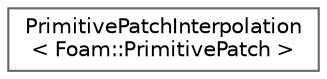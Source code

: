 digraph "Graphical Class Hierarchy"
{
 // LATEX_PDF_SIZE
  bgcolor="transparent";
  edge [fontname=Helvetica,fontsize=10,labelfontname=Helvetica,labelfontsize=10];
  node [fontname=Helvetica,fontsize=10,shape=box,height=0.2,width=0.4];
  rankdir="LR";
  Node0 [id="Node000000",label="PrimitivePatchInterpolation\l\< Foam::PrimitivePatch \>",height=0.2,width=0.4,color="grey40", fillcolor="white", style="filled",URL="$classFoam_1_1PrimitivePatchInterpolation.html",tooltip=" "];
}
